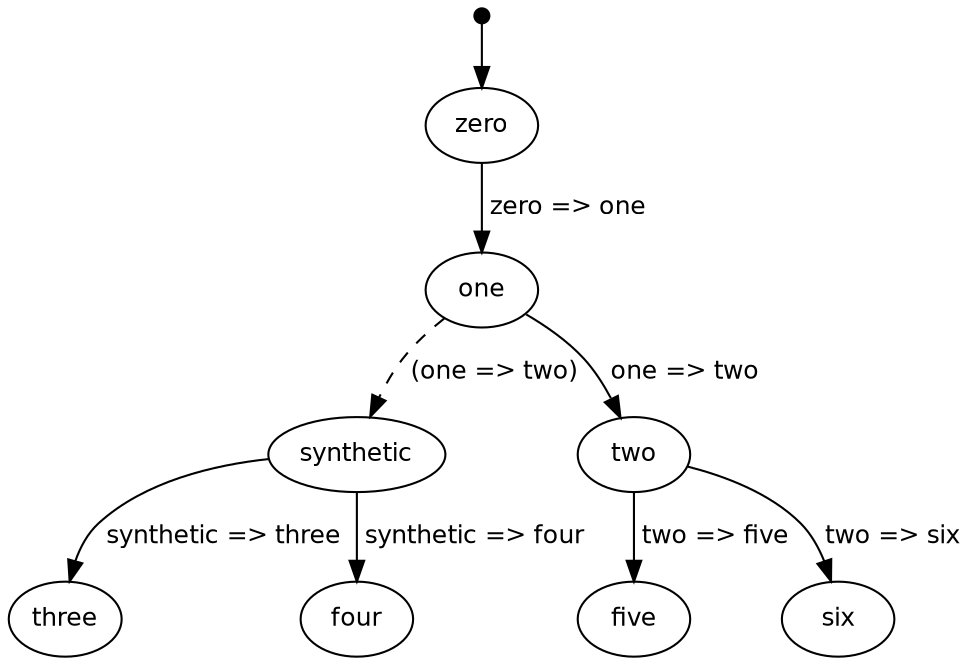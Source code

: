 digraph model {
  graph [ rankdir = "TB", ranksep="0.4", nodesep="0.2" ];
  node [ fontname = "Helvetica", fontsize="12.0", margin="0.07" ];
  edge [ fontname = "Helvetica", fontsize="12.0", margin="0.05" ];
  "" [ shape = "point", height="0.1" ];
  "" -> zero
  synthetic	-> three [ label = " synthetic => three " ];
  synthetic	-> four [ label = " synthetic => four " ];
  one	-> two [ label = " one => two " ];
  one	-> synthetic [ label = " (one => two) " style = "dashed" ];
  two	-> five [ label = " two => five " ];
  two	-> six [ label = " two => six " ];
  zero	-> one [ label = " zero => one " ];
}
